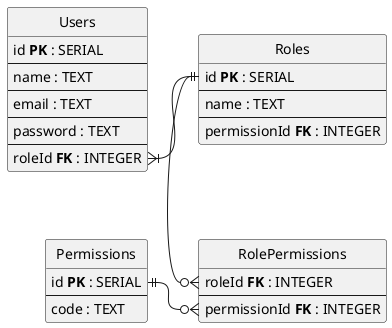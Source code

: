 @startuml auth-service-der

hide circle

entity Users {
    id **PK** : SERIAL
    ---
    name : TEXT
    ---
    email : TEXT
    ---
    password : TEXT
    ---
    roleId **FK** : INTEGER
}

entity Roles {
    id **PK** : SERIAL
    ---
    name : TEXT
    ---
    permissionId **FK** : INTEGER
}

entity Permissions {
    id **PK** : SERIAL
    ---
    code : TEXT
}

entity RolePermissions {
    roleId **FK** : INTEGER
    ---
    permissionId **FK** : INTEGER
}

Users::roleId }|-right--||Roles::id
Roles::id ||-down-o{ RolePermissions::roleId
Permissions::id ||-right--o{ RolePermissions::permissionId

@enduml